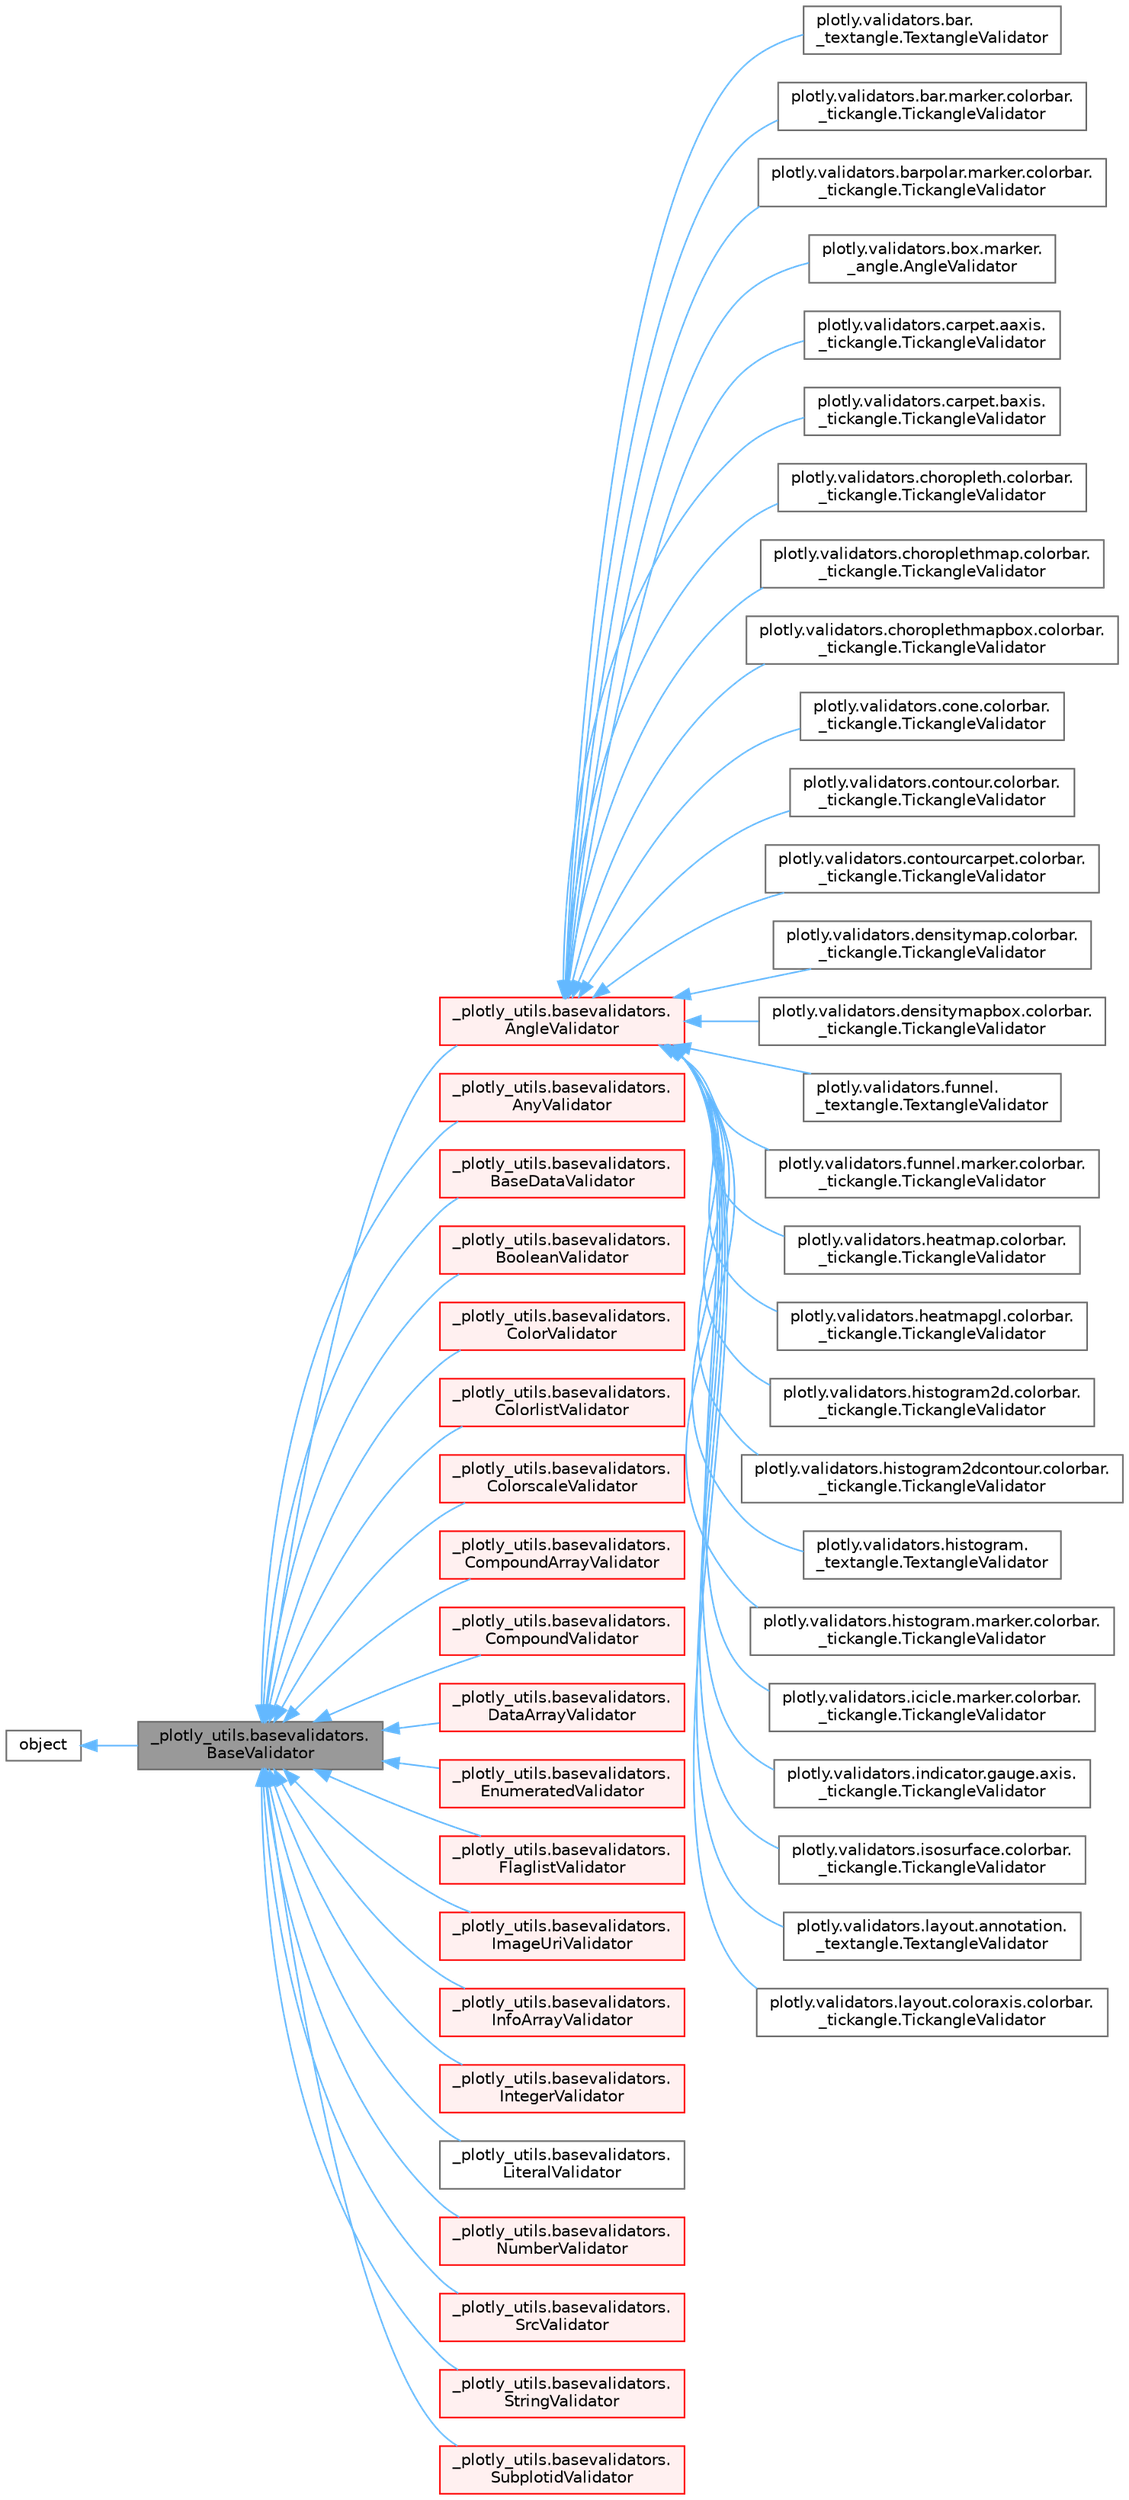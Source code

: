 digraph "_plotly_utils.basevalidators.BaseValidator"
{
 // LATEX_PDF_SIZE
  bgcolor="transparent";
  edge [fontname=Helvetica,fontsize=10,labelfontname=Helvetica,labelfontsize=10];
  node [fontname=Helvetica,fontsize=10,shape=box,height=0.2,width=0.4];
  rankdir="LR";
  Node1 [id="Node000001",label="_plotly_utils.basevalidators.\lBaseValidator",height=0.2,width=0.4,color="gray40", fillcolor="grey60", style="filled", fontcolor="black",tooltip=" "];
  Node2 -> Node1 [id="edge1_Node000001_Node000002",dir="back",color="steelblue1",style="solid",tooltip=" "];
  Node2 [id="Node000002",label="object",height=0.2,width=0.4,color="gray40", fillcolor="white", style="filled",tooltip=" "];
  Node1 -> Node3 [id="edge2_Node000001_Node000003",dir="back",color="steelblue1",style="solid",tooltip=" "];
  Node3 [id="Node000003",label="_plotly_utils.basevalidators.\lAngleValidator",height=0.2,width=0.4,color="red", fillcolor="#FFF0F0", style="filled",URL="$class__plotly__utils_1_1basevalidators_1_1AngleValidator.html",tooltip=" "];
  Node3 -> Node4 [id="edge3_Node000003_Node000004",dir="back",color="steelblue1",style="solid",tooltip=" "];
  Node4 [id="Node000004",label="plotly.validators.bar.\l_textangle.TextangleValidator",height=0.2,width=0.4,color="gray40", fillcolor="white", style="filled",URL="$classplotly_1_1validators_1_1bar_1_1__textangle_1_1TextangleValidator.html",tooltip=" "];
  Node3 -> Node5 [id="edge4_Node000003_Node000005",dir="back",color="steelblue1",style="solid",tooltip=" "];
  Node5 [id="Node000005",label="plotly.validators.bar.marker.colorbar.\l_tickangle.TickangleValidator",height=0.2,width=0.4,color="gray40", fillcolor="white", style="filled",URL="$classplotly_1_1validators_1_1bar_1_1marker_1_1colorbar_1_1__tickangle_1_1TickangleValidator.html",tooltip=" "];
  Node3 -> Node6 [id="edge5_Node000003_Node000006",dir="back",color="steelblue1",style="solid",tooltip=" "];
  Node6 [id="Node000006",label="plotly.validators.barpolar.marker.colorbar.\l_tickangle.TickangleValidator",height=0.2,width=0.4,color="gray40", fillcolor="white", style="filled",URL="$classplotly_1_1validators_1_1barpolar_1_1marker_1_1colorbar_1_1__tickangle_1_1TickangleValidator.html",tooltip=" "];
  Node3 -> Node7 [id="edge6_Node000003_Node000007",dir="back",color="steelblue1",style="solid",tooltip=" "];
  Node7 [id="Node000007",label="plotly.validators.box.marker.\l_angle.AngleValidator",height=0.2,width=0.4,color="gray40", fillcolor="white", style="filled",URL="$classplotly_1_1validators_1_1box_1_1marker_1_1__angle_1_1AngleValidator.html",tooltip=" "];
  Node3 -> Node8 [id="edge7_Node000003_Node000008",dir="back",color="steelblue1",style="solid",tooltip=" "];
  Node8 [id="Node000008",label="plotly.validators.carpet.aaxis.\l_tickangle.TickangleValidator",height=0.2,width=0.4,color="gray40", fillcolor="white", style="filled",URL="$classplotly_1_1validators_1_1carpet_1_1aaxis_1_1__tickangle_1_1TickangleValidator.html",tooltip=" "];
  Node3 -> Node9 [id="edge8_Node000003_Node000009",dir="back",color="steelblue1",style="solid",tooltip=" "];
  Node9 [id="Node000009",label="plotly.validators.carpet.baxis.\l_tickangle.TickangleValidator",height=0.2,width=0.4,color="gray40", fillcolor="white", style="filled",URL="$classplotly_1_1validators_1_1carpet_1_1baxis_1_1__tickangle_1_1TickangleValidator.html",tooltip=" "];
  Node3 -> Node10 [id="edge9_Node000003_Node000010",dir="back",color="steelblue1",style="solid",tooltip=" "];
  Node10 [id="Node000010",label="plotly.validators.choropleth.colorbar.\l_tickangle.TickangleValidator",height=0.2,width=0.4,color="gray40", fillcolor="white", style="filled",URL="$classplotly_1_1validators_1_1choropleth_1_1colorbar_1_1__tickangle_1_1TickangleValidator.html",tooltip=" "];
  Node3 -> Node11 [id="edge10_Node000003_Node000011",dir="back",color="steelblue1",style="solid",tooltip=" "];
  Node11 [id="Node000011",label="plotly.validators.choroplethmap.colorbar.\l_tickangle.TickangleValidator",height=0.2,width=0.4,color="gray40", fillcolor="white", style="filled",URL="$classplotly_1_1validators_1_1choroplethmap_1_1colorbar_1_1__tickangle_1_1TickangleValidator.html",tooltip=" "];
  Node3 -> Node12 [id="edge11_Node000003_Node000012",dir="back",color="steelblue1",style="solid",tooltip=" "];
  Node12 [id="Node000012",label="plotly.validators.choroplethmapbox.colorbar.\l_tickangle.TickangleValidator",height=0.2,width=0.4,color="gray40", fillcolor="white", style="filled",URL="$classplotly_1_1validators_1_1choroplethmapbox_1_1colorbar_1_1__tickangle_1_1TickangleValidator.html",tooltip=" "];
  Node3 -> Node13 [id="edge12_Node000003_Node000013",dir="back",color="steelblue1",style="solid",tooltip=" "];
  Node13 [id="Node000013",label="plotly.validators.cone.colorbar.\l_tickangle.TickangleValidator",height=0.2,width=0.4,color="gray40", fillcolor="white", style="filled",URL="$classplotly_1_1validators_1_1cone_1_1colorbar_1_1__tickangle_1_1TickangleValidator.html",tooltip=" "];
  Node3 -> Node14 [id="edge13_Node000003_Node000014",dir="back",color="steelblue1",style="solid",tooltip=" "];
  Node14 [id="Node000014",label="plotly.validators.contour.colorbar.\l_tickangle.TickangleValidator",height=0.2,width=0.4,color="gray40", fillcolor="white", style="filled",URL="$classplotly_1_1validators_1_1contour_1_1colorbar_1_1__tickangle_1_1TickangleValidator.html",tooltip=" "];
  Node3 -> Node15 [id="edge14_Node000003_Node000015",dir="back",color="steelblue1",style="solid",tooltip=" "];
  Node15 [id="Node000015",label="plotly.validators.contourcarpet.colorbar.\l_tickangle.TickangleValidator",height=0.2,width=0.4,color="gray40", fillcolor="white", style="filled",URL="$classplotly_1_1validators_1_1contourcarpet_1_1colorbar_1_1__tickangle_1_1TickangleValidator.html",tooltip=" "];
  Node3 -> Node16 [id="edge15_Node000003_Node000016",dir="back",color="steelblue1",style="solid",tooltip=" "];
  Node16 [id="Node000016",label="plotly.validators.densitymap.colorbar.\l_tickangle.TickangleValidator",height=0.2,width=0.4,color="gray40", fillcolor="white", style="filled",URL="$classplotly_1_1validators_1_1densitymap_1_1colorbar_1_1__tickangle_1_1TickangleValidator.html",tooltip=" "];
  Node3 -> Node17 [id="edge16_Node000003_Node000017",dir="back",color="steelblue1",style="solid",tooltip=" "];
  Node17 [id="Node000017",label="plotly.validators.densitymapbox.colorbar.\l_tickangle.TickangleValidator",height=0.2,width=0.4,color="gray40", fillcolor="white", style="filled",URL="$classplotly_1_1validators_1_1densitymapbox_1_1colorbar_1_1__tickangle_1_1TickangleValidator.html",tooltip=" "];
  Node3 -> Node18 [id="edge17_Node000003_Node000018",dir="back",color="steelblue1",style="solid",tooltip=" "];
  Node18 [id="Node000018",label="plotly.validators.funnel.\l_textangle.TextangleValidator",height=0.2,width=0.4,color="gray40", fillcolor="white", style="filled",URL="$classplotly_1_1validators_1_1funnel_1_1__textangle_1_1TextangleValidator.html",tooltip=" "];
  Node3 -> Node19 [id="edge18_Node000003_Node000019",dir="back",color="steelblue1",style="solid",tooltip=" "];
  Node19 [id="Node000019",label="plotly.validators.funnel.marker.colorbar.\l_tickangle.TickangleValidator",height=0.2,width=0.4,color="gray40", fillcolor="white", style="filled",URL="$classplotly_1_1validators_1_1funnel_1_1marker_1_1colorbar_1_1__tickangle_1_1TickangleValidator.html",tooltip=" "];
  Node3 -> Node20 [id="edge19_Node000003_Node000020",dir="back",color="steelblue1",style="solid",tooltip=" "];
  Node20 [id="Node000020",label="plotly.validators.heatmap.colorbar.\l_tickangle.TickangleValidator",height=0.2,width=0.4,color="gray40", fillcolor="white", style="filled",URL="$classplotly_1_1validators_1_1heatmap_1_1colorbar_1_1__tickangle_1_1TickangleValidator.html",tooltip=" "];
  Node3 -> Node21 [id="edge20_Node000003_Node000021",dir="back",color="steelblue1",style="solid",tooltip=" "];
  Node21 [id="Node000021",label="plotly.validators.heatmapgl.colorbar.\l_tickangle.TickangleValidator",height=0.2,width=0.4,color="gray40", fillcolor="white", style="filled",URL="$classplotly_1_1validators_1_1heatmapgl_1_1colorbar_1_1__tickangle_1_1TickangleValidator.html",tooltip=" "];
  Node3 -> Node22 [id="edge21_Node000003_Node000022",dir="back",color="steelblue1",style="solid",tooltip=" "];
  Node22 [id="Node000022",label="plotly.validators.histogram2d.colorbar.\l_tickangle.TickangleValidator",height=0.2,width=0.4,color="gray40", fillcolor="white", style="filled",URL="$classplotly_1_1validators_1_1histogram2d_1_1colorbar_1_1__tickangle_1_1TickangleValidator.html",tooltip=" "];
  Node3 -> Node23 [id="edge22_Node000003_Node000023",dir="back",color="steelblue1",style="solid",tooltip=" "];
  Node23 [id="Node000023",label="plotly.validators.histogram2dcontour.colorbar.\l_tickangle.TickangleValidator",height=0.2,width=0.4,color="gray40", fillcolor="white", style="filled",URL="$classplotly_1_1validators_1_1histogram2dcontour_1_1colorbar_1_1__tickangle_1_1TickangleValidator.html",tooltip=" "];
  Node3 -> Node24 [id="edge23_Node000003_Node000024",dir="back",color="steelblue1",style="solid",tooltip=" "];
  Node24 [id="Node000024",label="plotly.validators.histogram.\l_textangle.TextangleValidator",height=0.2,width=0.4,color="gray40", fillcolor="white", style="filled",URL="$classplotly_1_1validators_1_1histogram_1_1__textangle_1_1TextangleValidator.html",tooltip=" "];
  Node3 -> Node25 [id="edge24_Node000003_Node000025",dir="back",color="steelblue1",style="solid",tooltip=" "];
  Node25 [id="Node000025",label="plotly.validators.histogram.marker.colorbar.\l_tickangle.TickangleValidator",height=0.2,width=0.4,color="gray40", fillcolor="white", style="filled",URL="$classplotly_1_1validators_1_1histogram_1_1marker_1_1colorbar_1_1__tickangle_1_1TickangleValidator.html",tooltip=" "];
  Node3 -> Node26 [id="edge25_Node000003_Node000026",dir="back",color="steelblue1",style="solid",tooltip=" "];
  Node26 [id="Node000026",label="plotly.validators.icicle.marker.colorbar.\l_tickangle.TickangleValidator",height=0.2,width=0.4,color="gray40", fillcolor="white", style="filled",URL="$classplotly_1_1validators_1_1icicle_1_1marker_1_1colorbar_1_1__tickangle_1_1TickangleValidator.html",tooltip=" "];
  Node3 -> Node27 [id="edge26_Node000003_Node000027",dir="back",color="steelblue1",style="solid",tooltip=" "];
  Node27 [id="Node000027",label="plotly.validators.indicator.gauge.axis.\l_tickangle.TickangleValidator",height=0.2,width=0.4,color="gray40", fillcolor="white", style="filled",URL="$classplotly_1_1validators_1_1indicator_1_1gauge_1_1axis_1_1__tickangle_1_1TickangleValidator.html",tooltip=" "];
  Node3 -> Node28 [id="edge27_Node000003_Node000028",dir="back",color="steelblue1",style="solid",tooltip=" "];
  Node28 [id="Node000028",label="plotly.validators.isosurface.colorbar.\l_tickangle.TickangleValidator",height=0.2,width=0.4,color="gray40", fillcolor="white", style="filled",URL="$classplotly_1_1validators_1_1isosurface_1_1colorbar_1_1__tickangle_1_1TickangleValidator.html",tooltip=" "];
  Node3 -> Node29 [id="edge28_Node000003_Node000029",dir="back",color="steelblue1",style="solid",tooltip=" "];
  Node29 [id="Node000029",label="plotly.validators.layout.annotation.\l_textangle.TextangleValidator",height=0.2,width=0.4,color="gray40", fillcolor="white", style="filled",URL="$classplotly_1_1validators_1_1layout_1_1annotation_1_1__textangle_1_1TextangleValidator.html",tooltip=" "];
  Node3 -> Node30 [id="edge29_Node000003_Node000030",dir="back",color="steelblue1",style="solid",tooltip=" "];
  Node30 [id="Node000030",label="plotly.validators.layout.coloraxis.colorbar.\l_tickangle.TickangleValidator",height=0.2,width=0.4,color="gray40", fillcolor="white", style="filled",URL="$classplotly_1_1validators_1_1layout_1_1coloraxis_1_1colorbar_1_1__tickangle_1_1TickangleValidator.html",tooltip=" "];
  Node1 -> Node82 [id="edge30_Node000001_Node000082",dir="back",color="steelblue1",style="solid",tooltip=" "];
  Node82 [id="Node000082",label="_plotly_utils.basevalidators.\lAnyValidator",height=0.2,width=0.4,color="red", fillcolor="#FFF0F0", style="filled",URL="$class__plotly__utils_1_1basevalidators_1_1AnyValidator.html",tooltip=" "];
  Node1 -> Node562 [id="edge31_Node000001_Node000562",dir="back",color="steelblue1",style="solid",tooltip=" "];
  Node562 [id="Node000562",label="_plotly_utils.basevalidators.\lBaseDataValidator",height=0.2,width=0.4,color="red", fillcolor="#FFF0F0", style="filled",URL="$class__plotly__utils_1_1basevalidators_1_1BaseDataValidator.html",tooltip=" "];
  Node1 -> Node565 [id="edge32_Node000001_Node000565",dir="back",color="steelblue1",style="solid",tooltip=" "];
  Node565 [id="Node000565",label="_plotly_utils.basevalidators.\lBooleanValidator",height=0.2,width=0.4,color="red", fillcolor="#FFF0F0", style="filled",URL="$class__plotly__utils_1_1basevalidators_1_1BooleanValidator.html",tooltip=" "];
  Node1 -> Node1232 [id="edge33_Node000001_Node001232",dir="back",color="steelblue1",style="solid",tooltip=" "];
  Node1232 [id="Node001232",label="_plotly_utils.basevalidators.\lColorValidator",height=0.2,width=0.4,color="red", fillcolor="#FFF0F0", style="filled",URL="$class__plotly__utils_1_1basevalidators_1_1ColorValidator.html",tooltip=" "];
  Node1 -> Node2136 [id="edge34_Node000001_Node002136",dir="back",color="steelblue1",style="solid",tooltip=" "];
  Node2136 [id="Node002136",label="_plotly_utils.basevalidators.\lColorlistValidator",height=0.2,width=0.4,color="red", fillcolor="#FFF0F0", style="filled",URL="$class__plotly__utils_1_1basevalidators_1_1ColorlistValidator.html",tooltip=" "];
  Node1 -> Node2143 [id="edge35_Node000001_Node002143",dir="back",color="steelblue1",style="solid",tooltip=" "];
  Node2143 [id="Node002143",label="_plotly_utils.basevalidators.\lColorscaleValidator",height=0.2,width=0.4,color="red", fillcolor="#FFF0F0", style="filled",URL="$class__plotly__utils_1_1basevalidators_1_1ColorscaleValidator.html",tooltip=" "];
  Node1 -> Node2203 [id="edge36_Node000001_Node002203",dir="back",color="steelblue1",style="solid",tooltip=" "];
  Node2203 [id="Node002203",label="_plotly_utils.basevalidators.\lCompoundArrayValidator",height=0.2,width=0.4,color="red", fillcolor="#FFF0F0", style="filled",URL="$class__plotly__utils_1_1basevalidators_1_1CompoundArrayValidator.html",tooltip=" "];
  Node1 -> Node2328 [id="edge37_Node000001_Node002328",dir="back",color="steelblue1",style="solid",tooltip=" "];
  Node2328 [id="Node002328",label="_plotly_utils.basevalidators.\lCompoundValidator",height=0.2,width=0.4,color="red", fillcolor="#FFF0F0", style="filled",URL="$class__plotly__utils_1_1basevalidators_1_1CompoundValidator.html",tooltip=" "];
  Node1 -> Node3411 [id="edge38_Node000001_Node003411",dir="back",color="steelblue1",style="solid",tooltip=" "];
  Node3411 [id="Node003411",label="_plotly_utils.basevalidators.\lDataArrayValidator",height=0.2,width=0.4,color="red", fillcolor="#FFF0F0", style="filled",URL="$class__plotly__utils_1_1basevalidators_1_1DataArrayValidator.html",tooltip=" "];
  Node1 -> Node3852 [id="edge39_Node000001_Node003852",dir="back",color="steelblue1",style="solid",tooltip=" "];
  Node3852 [id="Node003852",label="_plotly_utils.basevalidators.\lEnumeratedValidator",height=0.2,width=0.4,color="red", fillcolor="#FFF0F0", style="filled",URL="$class__plotly__utils_1_1basevalidators_1_1EnumeratedValidator.html",tooltip=" "];
  Node1 -> Node6030 [id="edge40_Node000001_Node006030",dir="back",color="steelblue1",style="solid",tooltip=" "];
  Node6030 [id="Node006030",label="_plotly_utils.basevalidators.\lFlaglistValidator",height=0.2,width=0.4,color="red", fillcolor="#FFF0F0", style="filled",URL="$class__plotly__utils_1_1basevalidators_1_1FlaglistValidator.html",tooltip=" "];
  Node1 -> Node6399 [id="edge41_Node000001_Node006399",dir="back",color="steelblue1",style="solid",tooltip=" "];
  Node6399 [id="Node006399",label="_plotly_utils.basevalidators.\lImageUriValidator",height=0.2,width=0.4,color="red", fillcolor="#FFF0F0", style="filled",URL="$class__plotly__utils_1_1basevalidators_1_1ImageUriValidator.html",tooltip=" "];
  Node1 -> Node6401 [id="edge42_Node000001_Node006401",dir="back",color="steelblue1",style="solid",tooltip=" "];
  Node6401 [id="Node006401",label="_plotly_utils.basevalidators.\lInfoArrayValidator",height=0.2,width=0.4,color="red", fillcolor="#FFF0F0", style="filled",URL="$class__plotly__utils_1_1basevalidators_1_1InfoArrayValidator.html",tooltip=" "];
  Node1 -> Node6532 [id="edge43_Node000001_Node006532",dir="back",color="steelblue1",style="solid",tooltip=" "];
  Node6532 [id="Node006532",label="_plotly_utils.basevalidators.\lIntegerValidator",height=0.2,width=0.4,color="red", fillcolor="#FFF0F0", style="filled",URL="$class__plotly__utils_1_1basevalidators_1_1IntegerValidator.html",tooltip=" "];
  Node1 -> Node7081 [id="edge44_Node000001_Node007081",dir="back",color="steelblue1",style="solid",tooltip=" "];
  Node7081 [id="Node007081",label="_plotly_utils.basevalidators.\lLiteralValidator",height=0.2,width=0.4,color="gray40", fillcolor="white", style="filled",URL="$class__plotly__utils_1_1basevalidators_1_1LiteralValidator.html",tooltip=" "];
  Node1 -> Node7082 [id="edge45_Node000001_Node007082",dir="back",color="steelblue1",style="solid",tooltip=" "];
  Node7082 [id="Node007082",label="_plotly_utils.basevalidators.\lNumberValidator",height=0.2,width=0.4,color="red", fillcolor="#FFF0F0", style="filled",URL="$class__plotly__utils_1_1basevalidators_1_1NumberValidator.html",tooltip=" "];
  Node1 -> Node8964 [id="edge46_Node000001_Node008964",dir="back",color="steelblue1",style="solid",tooltip=" "];
  Node8964 [id="Node008964",label="_plotly_utils.basevalidators.\lSrcValidator",height=0.2,width=0.4,color="red", fillcolor="#FFF0F0", style="filled",URL="$class__plotly__utils_1_1basevalidators_1_1SrcValidator.html",tooltip=" "];
  Node1 -> Node10835 [id="edge47_Node000001_Node010835",dir="back",color="steelblue1",style="solid",tooltip=" "];
  Node10835 [id="Node010835",label="_plotly_utils.basevalidators.\lStringValidator",height=0.2,width=0.4,color="red", fillcolor="#FFF0F0", style="filled",URL="$class__plotly__utils_1_1basevalidators_1_1StringValidator.html",tooltip=" "];
  Node1 -> Node12382 [id="edge48_Node000001_Node012382",dir="back",color="steelblue1",style="solid",tooltip=" "];
  Node12382 [id="Node012382",label="_plotly_utils.basevalidators.\lSubplotidValidator",height=0.2,width=0.4,color="red", fillcolor="#FFF0F0", style="filled",URL="$class__plotly__utils_1_1basevalidators_1_1SubplotidValidator.html",tooltip=" "];
}
